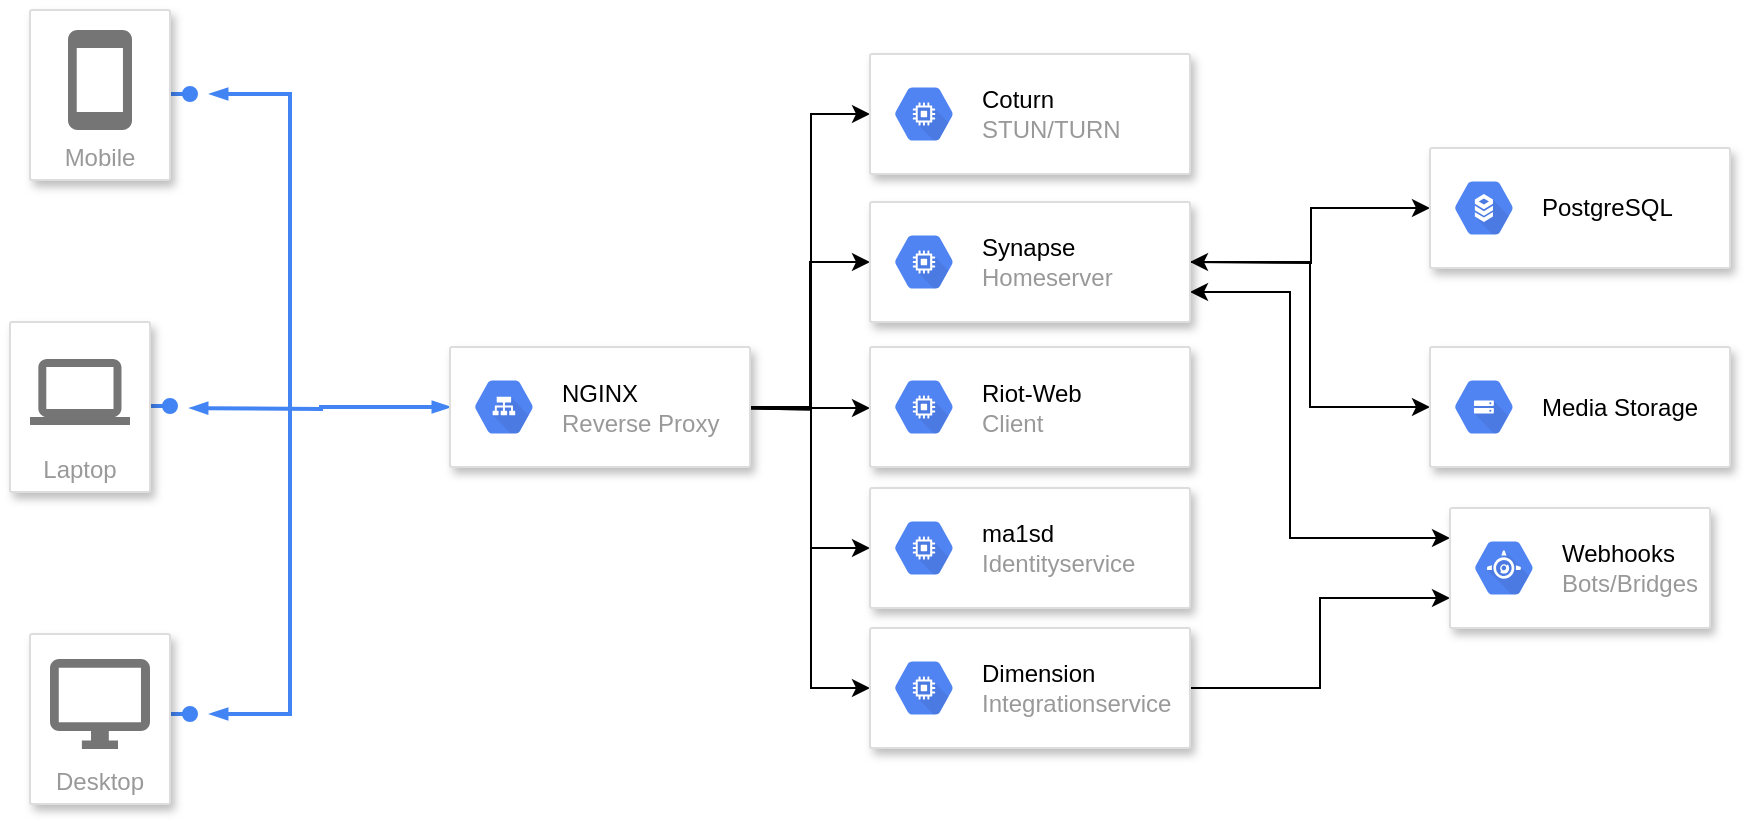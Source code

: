 <mxfile version="13.0.3" type="device"><diagram id="f106602c-feb2-e66a-4537-3a34d633f6aa" name="Page-1"><mxGraphModel dx="1422" dy="816" grid="1" gridSize="10" guides="1" tooltips="1" connect="1" arrows="1" fold="1" page="1" pageScale="1" pageWidth="1169" pageHeight="827" background="#ffffff" math="0" shadow="0"><root><mxCell id="0"/><mxCell id="1" parent="0"/><mxCell id="5" value="" style="edgeStyle=elbowEdgeStyle;fontSize=12;html=1;endArrow=oval;endFill=1;rounded=0;strokeWidth=2;endSize=6;startSize=4;dashed=0;strokeColor=#4284F3;elbow=vertical;" parent="1" edge="1"><mxGeometry width="100" relative="1" as="geometry"><mxPoint x="200" y="242.953" as="sourcePoint"/><mxPoint x="210" y="243" as="targetPoint"/></mxGeometry></mxCell><mxCell id="8" value="" style="edgeStyle=elbowEdgeStyle;fontSize=12;html=1;endArrow=oval;endFill=1;rounded=0;strokeWidth=2;endSize=6;startSize=4;dashed=0;strokeColor=#4284F3;elbow=vertical;" parent="1" edge="1"><mxGeometry width="100" relative="1" as="geometry"><mxPoint x="190" y="399.0" as="sourcePoint"/><mxPoint x="200" y="399.06" as="targetPoint"/><Array as="points"><mxPoint x="220" y="399"/></Array></mxGeometry></mxCell><mxCell id="11" value="" style="edgeStyle=elbowEdgeStyle;fontSize=12;html=1;endArrow=oval;endFill=1;rounded=0;strokeWidth=2;endSize=6;startSize=4;dashed=0;strokeColor=#4284F3;elbow=vertical;" parent="1" edge="1"><mxGeometry width="100" relative="1" as="geometry"><mxPoint x="200" y="552.989" as="sourcePoint"/><mxPoint x="210" y="553" as="targetPoint"/><Array as="points"/></mxGeometry></mxCell><mxCell id="18" value="" style="edgeStyle=orthogonalEdgeStyle;fontSize=12;html=1;endArrow=blockThin;endFill=1;rounded=0;strokeWidth=2;endSize=4;startSize=4;dashed=0;strokeColor=#4284F3;startArrow=blockThin;startFill=1;entryX=0;entryY=0.5;entryDx=0;entryDy=0;" parent="1" edge="1" target="Kjd4YWKNXm9jvOQtQMah-37"><mxGeometry width="100" relative="1" as="geometry"><mxPoint x="210" y="400" as="sourcePoint"/><mxPoint x="347" y="399" as="targetPoint"/><Array as="points"/></mxGeometry></mxCell><mxCell id="19" value="" style="fontSize=12;html=1;endArrow=blockThin;endFill=1;rounded=0;strokeWidth=2;endSize=4;startSize=4;dashed=0;strokeColor=#4284F3;startArrow=blockThin;startFill=1;edgeStyle=orthogonalEdgeStyle;" parent="1" edge="1"><mxGeometry width="100" relative="1" as="geometry"><mxPoint x="220" y="243" as="sourcePoint"/><mxPoint x="220" y="553" as="targetPoint"/><Array as="points"><mxPoint x="260" y="243"/><mxPoint x="260" y="553"/></Array></mxGeometry></mxCell><mxCell id="3" value="Mobile" style="strokeColor=#dddddd;fillColor=#ffffff;shadow=1;strokeWidth=1;rounded=1;absoluteArcSize=1;arcSize=2;labelPosition=center;verticalLabelPosition=middle;align=center;verticalAlign=bottom;spacingLeft=0;fontColor=#999999;fontSize=12;whiteSpace=wrap;spacingBottom=2;html=1;" parent="1" vertex="1"><mxGeometry x="130" y="201" width="70" height="85" as="geometry"/></mxCell><mxCell id="4" value="" style="dashed=0;html=1;fillColor=#757575;strokeColor=none;shape=mxgraph.gcp2.phone;part=1;" parent="3" vertex="1"><mxGeometry x="0.5" width="32" height="50" relative="1" as="geometry"><mxPoint x="-16" y="10" as="offset"/></mxGeometry></mxCell><mxCell id="Kjd4YWKNXm9jvOQtQMah-19" style="edgeStyle=orthogonalEdgeStyle;rounded=0;orthogonalLoop=1;jettySize=auto;html=1;exitX=1;exitY=0.5;exitDx=0;exitDy=0;entryX=0;entryY=0.5;entryDx=0;entryDy=0;" edge="1" parent="1" target="Kjd4YWKNXm9jvOQtQMah-35"><mxGeometry relative="1" as="geometry"><mxPoint x="490" y="399.5" as="sourcePoint"/><mxPoint x="550" y="253" as="targetPoint"/></mxGeometry></mxCell><mxCell id="Kjd4YWKNXm9jvOQtQMah-28" style="edgeStyle=orthogonalEdgeStyle;rounded=0;orthogonalLoop=1;jettySize=auto;html=1;entryX=0;entryY=0.5;entryDx=0;entryDy=0;" edge="1" parent="1" target="Kjd4YWKNXm9jvOQtQMah-24"><mxGeometry relative="1" as="geometry"><mxPoint x="490" y="399.5" as="sourcePoint"/><Array as="points"><mxPoint x="520" y="400"/><mxPoint x="520" y="327"/></Array></mxGeometry></mxCell><mxCell id="_syLrmKkRD69DBN1UwoB-50" style="edgeStyle=orthogonalEdgeStyle;rounded=0;orthogonalLoop=1;jettySize=auto;html=1;entryX=0;entryY=0.5;entryDx=0;entryDy=0;" parent="1" target="_syLrmKkRD69DBN1UwoB-37" edge="1"><mxGeometry relative="1" as="geometry"><mxPoint x="710" y="327" as="sourcePoint"/></mxGeometry></mxCell><mxCell id="_syLrmKkRD69DBN1UwoB-37" value="" style="strokeColor=#dddddd;shadow=1;strokeWidth=1;rounded=1;absoluteArcSize=1;arcSize=2;" parent="1" vertex="1"><mxGeometry x="830" y="270" width="150" height="60" as="geometry"/></mxCell><mxCell id="_syLrmKkRD69DBN1UwoB-38" value="&lt;font color=&quot;#000000&quot;&gt;PostgreSQL&lt;/font&gt;" style="dashed=0;connectable=0;html=1;fillColor=#5184F3;strokeColor=none;shape=mxgraph.gcp2.hexIcon;prIcon=cloud_sql;part=1;labelPosition=right;verticalLabelPosition=middle;align=left;verticalAlign=middle;spacingLeft=5;fontColor=#999999;fontSize=12;" parent="_syLrmKkRD69DBN1UwoB-37" vertex="1"><mxGeometry y="0.5" width="44" height="39" relative="1" as="geometry"><mxPoint x="5" y="-19.5" as="offset"/></mxGeometry></mxCell><mxCell id="_syLrmKkRD69DBN1UwoB-51" style="edgeStyle=orthogonalEdgeStyle;rounded=0;orthogonalLoop=1;jettySize=auto;html=1;exitX=0;exitY=0.5;exitDx=0;exitDy=0;entryX=1;entryY=0.5;entryDx=0;entryDy=0;startArrow=classic;startFill=1;" parent="1" source="_syLrmKkRD69DBN1UwoB-45" target="Kjd4YWKNXm9jvOQtQMah-24" edge="1"><mxGeometry relative="1" as="geometry"><mxPoint x="710" y="327" as="targetPoint"/></mxGeometry></mxCell><mxCell id="_syLrmKkRD69DBN1UwoB-45" value="" style="strokeColor=#dddddd;shadow=1;strokeWidth=1;rounded=1;absoluteArcSize=1;arcSize=2;" parent="1" vertex="1"><mxGeometry x="830" y="369.5" width="150" height="60" as="geometry"/></mxCell><mxCell id="_syLrmKkRD69DBN1UwoB-46" value="&lt;font color=&quot;#000000&quot;&gt;Media Storage&lt;/font&gt;" style="dashed=0;connectable=0;html=1;fillColor=#5184F3;strokeColor=none;shape=mxgraph.gcp2.hexIcon;prIcon=cloud_storage;part=1;labelPosition=right;verticalLabelPosition=middle;align=left;verticalAlign=middle;spacingLeft=5;fontColor=#999999;fontSize=12;" parent="_syLrmKkRD69DBN1UwoB-45" vertex="1"><mxGeometry y="0.5" width="44" height="39" relative="1" as="geometry"><mxPoint x="5" y="-19.5" as="offset"/></mxGeometry></mxCell><mxCell id="_syLrmKkRD69DBN1UwoB-52" value="Laptop" style="strokeColor=#dddddd;shadow=1;strokeWidth=1;rounded=1;absoluteArcSize=1;arcSize=2;labelPosition=center;verticalLabelPosition=middle;align=center;verticalAlign=bottom;spacingLeft=0;fontColor=#999999;fontSize=12;whiteSpace=wrap;spacingBottom=2;" parent="1" vertex="1"><mxGeometry x="120" y="357" width="70" height="85" as="geometry"/></mxCell><mxCell id="_syLrmKkRD69DBN1UwoB-53" value="" style="dashed=0;connectable=0;html=1;fillColor=#757575;strokeColor=none;shape=mxgraph.gcp2.laptop;part=1;" parent="_syLrmKkRD69DBN1UwoB-52" vertex="1"><mxGeometry x="0.5" width="50" height="33" relative="1" as="geometry"><mxPoint x="-25" y="18.5" as="offset"/></mxGeometry></mxCell><mxCell id="_syLrmKkRD69DBN1UwoB-54" value="Desktop" style="strokeColor=#dddddd;shadow=1;strokeWidth=1;rounded=1;absoluteArcSize=1;arcSize=2;labelPosition=center;verticalLabelPosition=middle;align=center;verticalAlign=bottom;spacingLeft=0;fontColor=#999999;fontSize=12;whiteSpace=wrap;spacingBottom=2;" parent="1" vertex="1"><mxGeometry x="130" y="513" width="70" height="85" as="geometry"/></mxCell><mxCell id="_syLrmKkRD69DBN1UwoB-55" value="" style="dashed=0;connectable=0;html=1;fillColor=#757575;strokeColor=none;shape=mxgraph.gcp2.desktop;part=1;" parent="_syLrmKkRD69DBN1UwoB-54" vertex="1"><mxGeometry x="0.5" width="50" height="45" relative="1" as="geometry"><mxPoint x="-25" y="12.5" as="offset"/></mxGeometry></mxCell><mxCell id="Kjd4YWKNXm9jvOQtQMah-20" style="edgeStyle=orthogonalEdgeStyle;rounded=0;orthogonalLoop=1;jettySize=auto;html=1;exitX=1;exitY=0.5;exitDx=0;exitDy=0;entryX=0;entryY=0.5;entryDx=0;entryDy=0;" edge="1" parent="1" target="Kjd4YWKNXm9jvOQtQMah-29"><mxGeometry relative="1" as="geometry"><mxPoint x="490" y="400.25" as="sourcePoint"/><mxPoint x="550" y="540" as="targetPoint"/></mxGeometry></mxCell><mxCell id="Kjd4YWKNXm9jvOQtQMah-22" style="edgeStyle=orthogonalEdgeStyle;rounded=0;orthogonalLoop=1;jettySize=auto;html=1;exitX=1;exitY=0.5;exitDx=0;exitDy=0;entryX=0;entryY=0.5;entryDx=0;entryDy=0;" edge="1" parent="1" target="Kjd4YWKNXm9jvOQtQMah-31"><mxGeometry relative="1" as="geometry"><mxPoint x="490" y="400.25" as="sourcePoint"/><mxPoint x="550" y="472" as="targetPoint"/></mxGeometry></mxCell><mxCell id="Kjd4YWKNXm9jvOQtQMah-23" style="edgeStyle=orthogonalEdgeStyle;rounded=0;orthogonalLoop=1;jettySize=auto;html=1;" edge="1" parent="1"><mxGeometry relative="1" as="geometry"><mxPoint x="490" y="400" as="sourcePoint"/><mxPoint x="550" y="400" as="targetPoint"/></mxGeometry></mxCell><mxCell id="Kjd4YWKNXm9jvOQtQMah-45" style="edgeStyle=orthogonalEdgeStyle;rounded=0;orthogonalLoop=1;jettySize=auto;html=1;exitX=1;exitY=0.75;exitDx=0;exitDy=0;entryX=0;entryY=0.25;entryDx=0;entryDy=0;startArrow=classic;startFill=1;" edge="1" parent="1" source="Kjd4YWKNXm9jvOQtQMah-24" target="Kjd4YWKNXm9jvOQtQMah-42"><mxGeometry relative="1" as="geometry"><Array as="points"><mxPoint x="760" y="342"/><mxPoint x="760" y="465"/></Array></mxGeometry></mxCell><mxCell id="Kjd4YWKNXm9jvOQtQMah-24" value="" style="strokeColor=#dddddd;shadow=1;strokeWidth=1;rounded=1;absoluteArcSize=1;arcSize=2;" vertex="1" parent="1"><mxGeometry x="550" y="297" width="160" height="60" as="geometry"/></mxCell><mxCell id="Kjd4YWKNXm9jvOQtQMah-25" value="&lt;font color=&quot;#000000&quot;&gt;Synapse&lt;/font&gt;&lt;br&gt;Homeserver" style="dashed=0;connectable=0;html=1;fillColor=#5184F3;strokeColor=none;shape=mxgraph.gcp2.hexIcon;prIcon=compute_engine;part=1;labelPosition=right;verticalLabelPosition=middle;align=left;verticalAlign=middle;spacingLeft=5;fontColor=#999999;fontSize=12;" vertex="1" parent="Kjd4YWKNXm9jvOQtQMah-24"><mxGeometry y="0.5" width="44" height="39" relative="1" as="geometry"><mxPoint x="5" y="-19.5" as="offset"/></mxGeometry></mxCell><mxCell id="Kjd4YWKNXm9jvOQtQMah-44" style="edgeStyle=orthogonalEdgeStyle;rounded=0;orthogonalLoop=1;jettySize=auto;html=1;exitX=1;exitY=0.5;exitDx=0;exitDy=0;entryX=0;entryY=0.75;entryDx=0;entryDy=0;" edge="1" parent="1" source="Kjd4YWKNXm9jvOQtQMah-29" target="Kjd4YWKNXm9jvOQtQMah-42"><mxGeometry relative="1" as="geometry"/></mxCell><mxCell id="Kjd4YWKNXm9jvOQtQMah-29" value="" style="strokeColor=#dddddd;shadow=1;strokeWidth=1;rounded=1;absoluteArcSize=1;arcSize=2;" vertex="1" parent="1"><mxGeometry x="550" y="510" width="160" height="60" as="geometry"/></mxCell><mxCell id="Kjd4YWKNXm9jvOQtQMah-30" value="&lt;font color=&quot;#000000&quot;&gt;Dimension&lt;/font&gt;&lt;br&gt;Integrationservice" style="dashed=0;connectable=0;html=1;fillColor=#5184F3;strokeColor=none;shape=mxgraph.gcp2.hexIcon;prIcon=compute_engine;part=1;labelPosition=right;verticalLabelPosition=middle;align=left;verticalAlign=middle;spacingLeft=5;fontColor=#999999;fontSize=12;" vertex="1" parent="Kjd4YWKNXm9jvOQtQMah-29"><mxGeometry y="0.5" width="44" height="39" relative="1" as="geometry"><mxPoint x="5" y="-19.5" as="offset"/></mxGeometry></mxCell><mxCell id="Kjd4YWKNXm9jvOQtQMah-31" value="" style="strokeColor=#dddddd;shadow=1;strokeWidth=1;rounded=1;absoluteArcSize=1;arcSize=2;" vertex="1" parent="1"><mxGeometry x="550" y="440" width="160" height="60" as="geometry"/></mxCell><mxCell id="Kjd4YWKNXm9jvOQtQMah-32" value="&lt;font color=&quot;#000000&quot;&gt;ma1sd&lt;/font&gt;&lt;br&gt;Identityservice" style="dashed=0;connectable=0;html=1;fillColor=#5184F3;strokeColor=none;shape=mxgraph.gcp2.hexIcon;prIcon=compute_engine;part=1;labelPosition=right;verticalLabelPosition=middle;align=left;verticalAlign=middle;spacingLeft=5;fontColor=#999999;fontSize=12;" vertex="1" parent="Kjd4YWKNXm9jvOQtQMah-31"><mxGeometry y="0.5" width="44" height="39" relative="1" as="geometry"><mxPoint x="5" y="-19.5" as="offset"/></mxGeometry></mxCell><mxCell id="Kjd4YWKNXm9jvOQtQMah-33" value="" style="strokeColor=#dddddd;shadow=1;strokeWidth=1;rounded=1;absoluteArcSize=1;arcSize=2;" vertex="1" parent="1"><mxGeometry x="550" y="369.5" width="160" height="60" as="geometry"/></mxCell><mxCell id="Kjd4YWKNXm9jvOQtQMah-34" value="&lt;font color=&quot;#000000&quot;&gt;Riot-Web&lt;/font&gt;&lt;br&gt;Client" style="dashed=0;connectable=0;html=1;fillColor=#5184F3;strokeColor=none;shape=mxgraph.gcp2.hexIcon;prIcon=compute_engine;part=1;labelPosition=right;verticalLabelPosition=middle;align=left;verticalAlign=middle;spacingLeft=5;fontColor=#999999;fontSize=12;" vertex="1" parent="Kjd4YWKNXm9jvOQtQMah-33"><mxGeometry y="0.5" width="44" height="39" relative="1" as="geometry"><mxPoint x="5" y="-19.5" as="offset"/></mxGeometry></mxCell><mxCell id="Kjd4YWKNXm9jvOQtQMah-35" value="" style="strokeColor=#dddddd;shadow=1;strokeWidth=1;rounded=1;absoluteArcSize=1;arcSize=2;" vertex="1" parent="1"><mxGeometry x="550" y="223" width="160" height="60" as="geometry"/></mxCell><mxCell id="Kjd4YWKNXm9jvOQtQMah-36" value="&lt;font color=&quot;#000000&quot;&gt;Coturn&lt;/font&gt;&lt;br&gt;STUN/TURN" style="dashed=0;connectable=0;html=1;fillColor=#5184F3;strokeColor=none;shape=mxgraph.gcp2.hexIcon;prIcon=compute_engine;part=1;labelPosition=right;verticalLabelPosition=middle;align=left;verticalAlign=middle;spacingLeft=5;fontColor=#999999;fontSize=12;" vertex="1" parent="Kjd4YWKNXm9jvOQtQMah-35"><mxGeometry y="0.5" width="44" height="39" relative="1" as="geometry"><mxPoint x="5" y="-19.5" as="offset"/></mxGeometry></mxCell><mxCell id="Kjd4YWKNXm9jvOQtQMah-37" value="" style="strokeColor=#dddddd;shadow=1;strokeWidth=1;rounded=1;absoluteArcSize=1;arcSize=2;" vertex="1" parent="1"><mxGeometry x="340" y="369.5" width="150" height="60" as="geometry"/></mxCell><mxCell id="Kjd4YWKNXm9jvOQtQMah-38" value="&lt;font color=&quot;#000000&quot;&gt;NGINX&lt;/font&gt;&lt;br&gt;Reverse Proxy" style="dashed=0;connectable=0;html=1;fillColor=#5184F3;strokeColor=none;shape=mxgraph.gcp2.hexIcon;prIcon=cloud_load_balancing;part=1;labelPosition=right;verticalLabelPosition=middle;align=left;verticalAlign=middle;spacingLeft=5;fontColor=#999999;fontSize=12;" vertex="1" parent="Kjd4YWKNXm9jvOQtQMah-37"><mxGeometry y="0.5" width="44" height="39" relative="1" as="geometry"><mxPoint x="5" y="-19.5" as="offset"/></mxGeometry></mxCell><mxCell id="Kjd4YWKNXm9jvOQtQMah-42" value="" style="strokeColor=#dddddd;shadow=1;strokeWidth=1;rounded=1;absoluteArcSize=1;arcSize=2;" vertex="1" parent="1"><mxGeometry x="840" y="450" width="130" height="60" as="geometry"/></mxCell><mxCell id="Kjd4YWKNXm9jvOQtQMah-43" value="&lt;font color=&quot;#000000&quot;&gt;Webhooks&lt;/font&gt;&lt;br&gt;Bots/Bridges" style="dashed=0;connectable=0;html=1;fillColor=#5184F3;strokeColor=none;shape=mxgraph.gcp2.hexIcon;prIcon=app_engine;part=1;labelPosition=right;verticalLabelPosition=middle;align=left;verticalAlign=middle;spacingLeft=5;fontColor=#999999;fontSize=12;" vertex="1" parent="Kjd4YWKNXm9jvOQtQMah-42"><mxGeometry y="0.5" width="44" height="39" relative="1" as="geometry"><mxPoint x="5" y="-19.5" as="offset"/></mxGeometry></mxCell></root></mxGraphModel></diagram></mxfile>